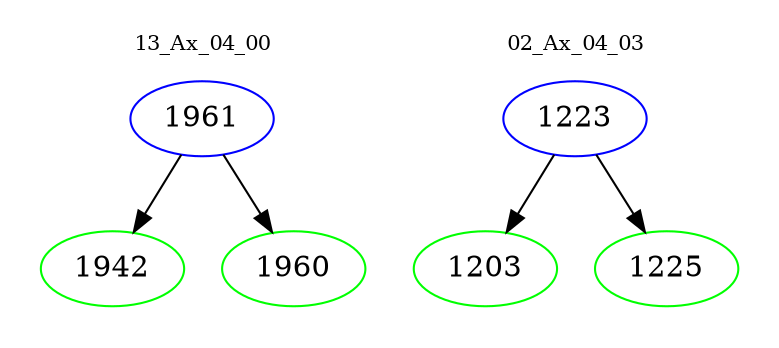 digraph{
subgraph cluster_0 {
color = white
label = "13_Ax_04_00";
fontsize=10;
T0_1961 [label="1961", color="blue"]
T0_1961 -> T0_1942 [color="black"]
T0_1942 [label="1942", color="green"]
T0_1961 -> T0_1960 [color="black"]
T0_1960 [label="1960", color="green"]
}
subgraph cluster_1 {
color = white
label = "02_Ax_04_03";
fontsize=10;
T1_1223 [label="1223", color="blue"]
T1_1223 -> T1_1203 [color="black"]
T1_1203 [label="1203", color="green"]
T1_1223 -> T1_1225 [color="black"]
T1_1225 [label="1225", color="green"]
}
}
